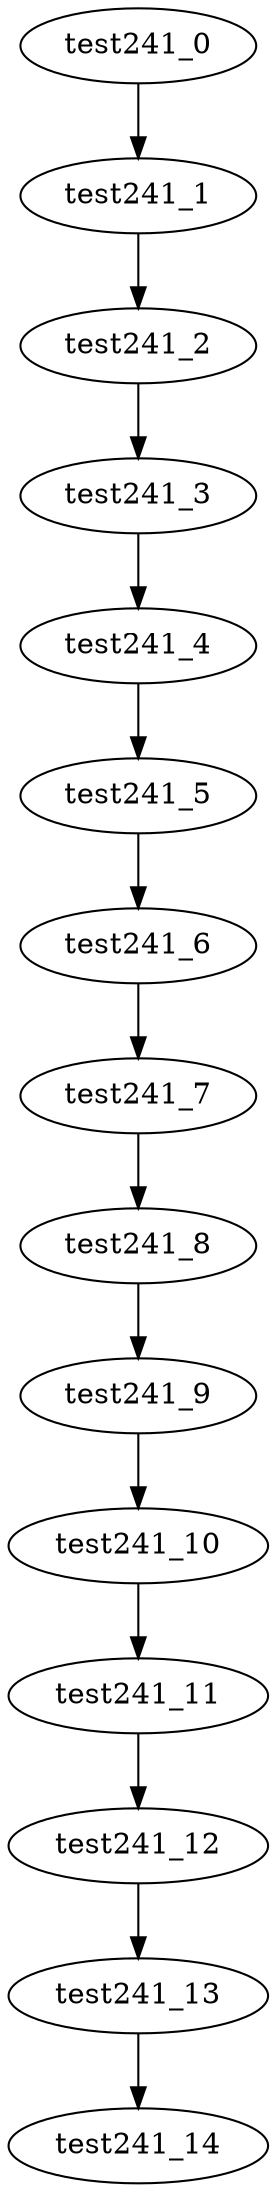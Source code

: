 digraph G {
test241_0->test241_1;
test241_1->test241_2;
test241_2->test241_3;
test241_3->test241_4;
test241_4->test241_5;
test241_5->test241_6;
test241_6->test241_7;
test241_7->test241_8;
test241_8->test241_9;
test241_9->test241_10;
test241_10->test241_11;
test241_11->test241_12;
test241_12->test241_13;
test241_13->test241_14;

}

